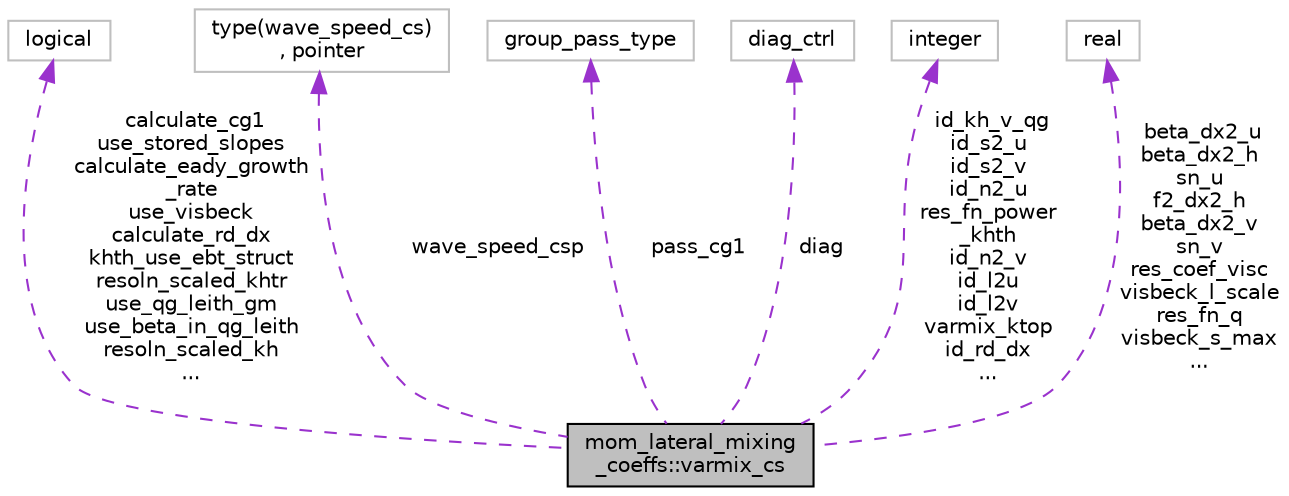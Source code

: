 digraph "mom_lateral_mixing_coeffs::varmix_cs"
{
 // INTERACTIVE_SVG=YES
 // LATEX_PDF_SIZE
  edge [fontname="Helvetica",fontsize="10",labelfontname="Helvetica",labelfontsize="10"];
  node [fontname="Helvetica",fontsize="10",shape=record];
  Node1 [label="mom_lateral_mixing\l_coeffs::varmix_cs",height=0.2,width=0.4,color="black", fillcolor="grey75", style="filled", fontcolor="black",tooltip="Variable mixing coefficients."];
  Node2 -> Node1 [dir="back",color="darkorchid3",fontsize="10",style="dashed",label=" calculate_cg1\nuse_stored_slopes\ncalculate_eady_growth\l_rate\nuse_visbeck\ncalculate_rd_dx\nkhth_use_ebt_struct\nresoln_scaled_khtr\nuse_qg_leith_gm\nuse_beta_in_qg_leith\nresoln_scaled_kh\n..." ,fontname="Helvetica"];
  Node2 [label="logical",height=0.2,width=0.4,color="grey75", fillcolor="white", style="filled",tooltip=" "];
  Node3 -> Node1 [dir="back",color="darkorchid3",fontsize="10",style="dashed",label=" wave_speed_csp" ,fontname="Helvetica"];
  Node3 [label="type(wave_speed_cs)\l, pointer",height=0.2,width=0.4,color="grey75", fillcolor="white", style="filled",tooltip=" "];
  Node4 -> Node1 [dir="back",color="darkorchid3",fontsize="10",style="dashed",label=" pass_cg1" ,fontname="Helvetica"];
  Node4 [label="group_pass_type",height=0.2,width=0.4,color="grey75", fillcolor="white", style="filled",tooltip=" "];
  Node5 -> Node1 [dir="back",color="darkorchid3",fontsize="10",style="dashed",label=" diag" ,fontname="Helvetica"];
  Node5 [label="diag_ctrl",height=0.2,width=0.4,color="grey75", fillcolor="white", style="filled",tooltip=" "];
  Node6 -> Node1 [dir="back",color="darkorchid3",fontsize="10",style="dashed",label=" id_kh_v_qg\nid_s2_u\nid_s2_v\nid_n2_u\nres_fn_power\l_khth\nid_n2_v\nid_l2u\nid_l2v\nvarmix_ktop\nid_rd_dx\n..." ,fontname="Helvetica"];
  Node6 [label="integer",height=0.2,width=0.4,color="grey75", fillcolor="white", style="filled",tooltip=" "];
  Node7 -> Node1 [dir="back",color="darkorchid3",fontsize="10",style="dashed",label=" beta_dx2_u\nbeta_dx2_h\nsn_u\nf2_dx2_h\nbeta_dx2_v\nsn_v\nres_coef_visc\nvisbeck_l_scale\nres_fn_q\nvisbeck_s_max\n..." ,fontname="Helvetica"];
  Node7 [label="real",height=0.2,width=0.4,color="grey75", fillcolor="white", style="filled",tooltip=" "];
}
